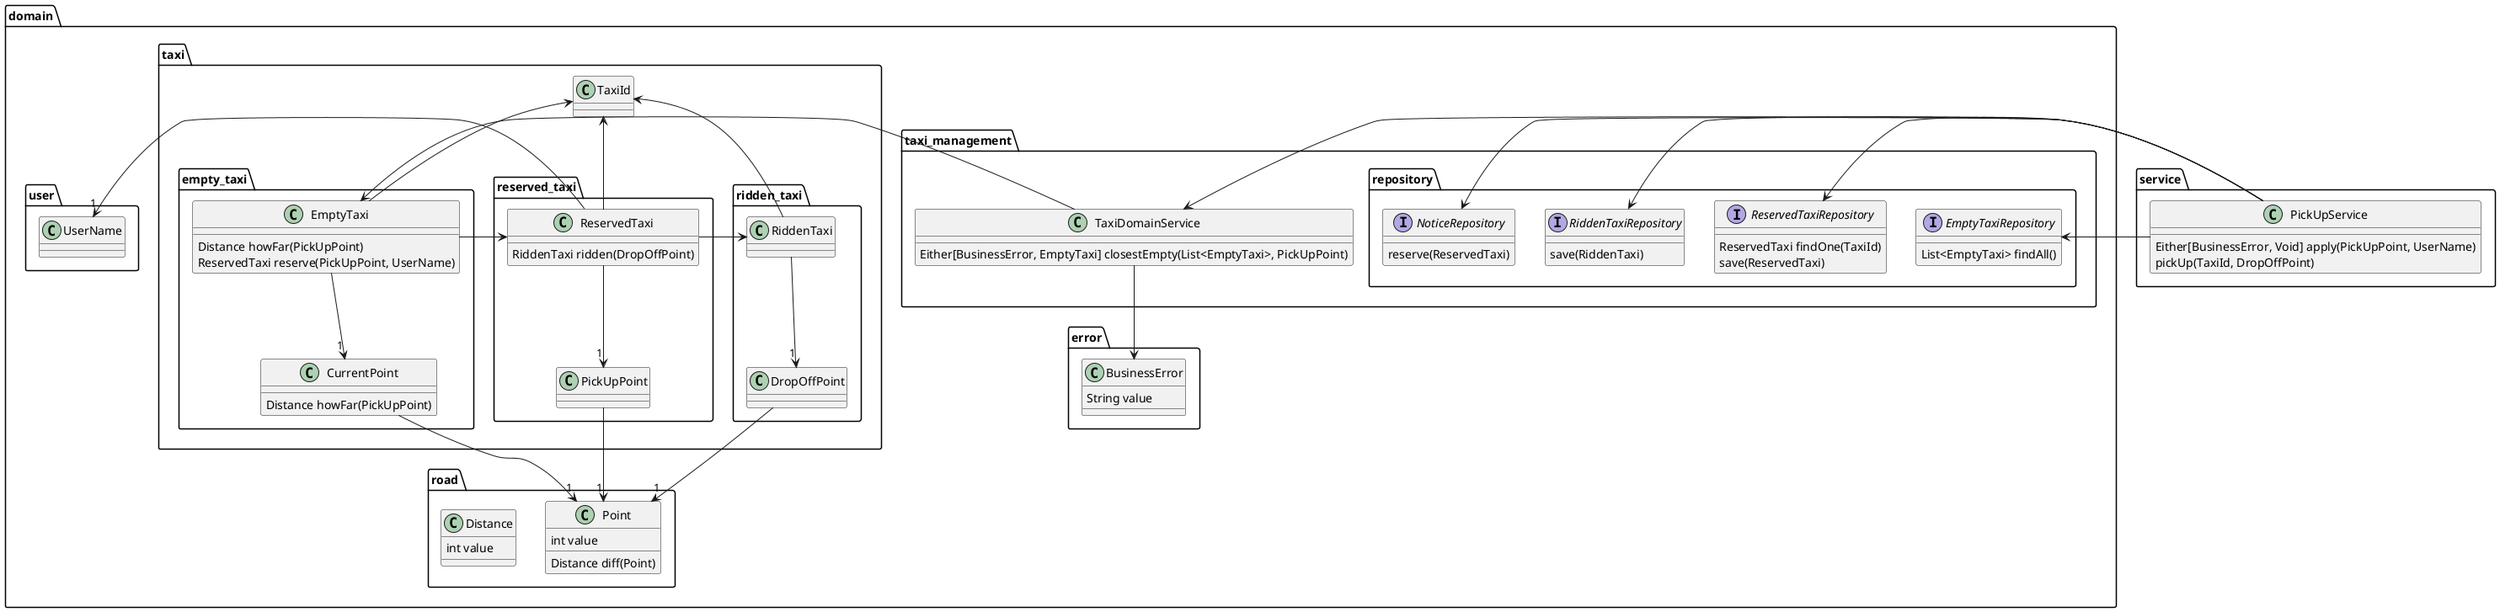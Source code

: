 @startuml
package service {
  class PickUpService {
    Either[BusinessError, Void] apply(PickUpPoint, UserName)
    pickUp(TaxiId, DropOffPoint)
  }
}

package domain {
  package taxi_management {
    class TaxiDomainService {
      Either[BusinessError, EmptyTaxi] closestEmpty(List<EmptyTaxi>, PickUpPoint)
    }

    package repository {
      interface EmptyTaxiRepository {
        List<EmptyTaxi> findAll()
      }

      interface ReservedTaxiRepository {
        ReservedTaxi findOne(TaxiId)
        save(ReservedTaxi)
      }

      interface RiddenTaxiRepository {
        save(RiddenTaxi)
      }

      interface NoticeRepository {
        reserve(ReservedTaxi)
      }
    }

    PickUpService -left-> TaxiDomainService
    PickUpService -left-> EmptyTaxiRepository
    PickUpService -left-> ReservedTaxiRepository
    PickUpService -left-> RiddenTaxiRepository
    PickUpService -left-> NoticeRepository
  }

  package taxi {
    class TaxiId

    package empty_taxi{
      class EmptyTaxi {
        Distance howFar(PickUpPoint)
        ReservedTaxi reserve(PickUpPoint, UserName)
      }

      class CurrentPoint {
        Distance howFar(PickUpPoint)
      }

      EmptyTaxi -down->"1" CurrentPoint
    }

    package reserved_taxi{
      class ReservedTaxi {
        RiddenTaxi ridden(DropOffPoint)
      }

      class PickUpPoint
      ReservedTaxi -down->"1" PickUpPoint
    }
    package ridden_taxi{
      class RiddenTaxi {
      }

      class DropOffPoint

      RiddenTaxi -down->"1" DropOffPoint
    }

    EmptyTaxi -right-> ReservedTaxi
    ReservedTaxi -right-> RiddenTaxi

    EmptyTaxi -up-> TaxiId
    ReservedTaxi -up-> TaxiId
    RiddenTaxi -up-> TaxiId

    TaxiDomainService -left-> EmptyTaxi
  }

  package road {
    class Point {
      int value

      Distance diff(Point)
    }

    class Distance {
      int value
    }
  }

  package user {
    class UserName
  }

  ReservedTaxi -left->"1" UserName

  CurrentPoint -down->"1" Point
  PickUpPoint -down->"1" Point
  DropOffPoint -down->"1" Point

  package error {
    class BusinessError {
      String value
    }
  }

  TaxiDomainService --> BusinessError
}

@enduml